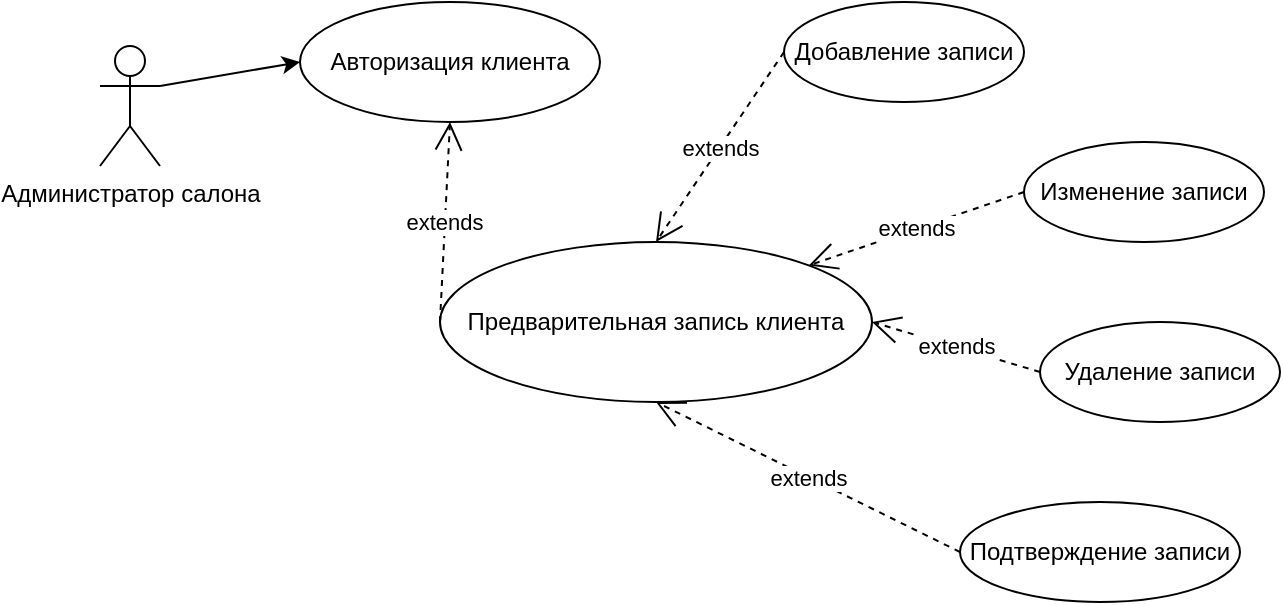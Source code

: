 <mxfile version="24.5.1" type="device">
  <diagram name="Страница — 1" id="P9DhSSIJaoqNO_CdOZDX">
    <mxGraphModel dx="861" dy="374" grid="1" gridSize="10" guides="1" tooltips="1" connect="1" arrows="1" fold="1" page="1" pageScale="1" pageWidth="827" pageHeight="1169" math="0" shadow="0">
      <root>
        <mxCell id="0" />
        <mxCell id="1" parent="0" />
        <mxCell id="Q7N_959IlvDacxbnZ_QY-1" value="Администратор салона" style="shape=umlActor;verticalLabelPosition=bottom;verticalAlign=top;html=1;outlineConnect=0;" vertex="1" parent="1">
          <mxGeometry x="60" y="342" width="30" height="60" as="geometry" />
        </mxCell>
        <mxCell id="Q7N_959IlvDacxbnZ_QY-2" value="" style="endArrow=classic;html=1;rounded=0;exitX=1;exitY=0.333;exitDx=0;exitDy=0;exitPerimeter=0;entryX=0;entryY=0.5;entryDx=0;entryDy=0;" edge="1" parent="1" source="Q7N_959IlvDacxbnZ_QY-1" target="Q7N_959IlvDacxbnZ_QY-3">
          <mxGeometry width="50" height="50" relative="1" as="geometry">
            <mxPoint x="120" y="400" as="sourcePoint" />
            <mxPoint x="170" y="350" as="targetPoint" />
          </mxGeometry>
        </mxCell>
        <mxCell id="Q7N_959IlvDacxbnZ_QY-3" value="Авторизация клиента" style="ellipse;whiteSpace=wrap;html=1;" vertex="1" parent="1">
          <mxGeometry x="160" y="320" width="150" height="60" as="geometry" />
        </mxCell>
        <mxCell id="Q7N_959IlvDacxbnZ_QY-6" value="Удаление записи" style="ellipse;whiteSpace=wrap;html=1;" vertex="1" parent="1">
          <mxGeometry x="530" y="480" width="120" height="50" as="geometry" />
        </mxCell>
        <mxCell id="Q7N_959IlvDacxbnZ_QY-8" value="Изменение записи" style="ellipse;whiteSpace=wrap;html=1;" vertex="1" parent="1">
          <mxGeometry x="522" y="390" width="120" height="50" as="geometry" />
        </mxCell>
        <mxCell id="Q7N_959IlvDacxbnZ_QY-9" value="Добавление записи" style="ellipse;whiteSpace=wrap;html=1;" vertex="1" parent="1">
          <mxGeometry x="402" y="320" width="120" height="50" as="geometry" />
        </mxCell>
        <mxCell id="Q7N_959IlvDacxbnZ_QY-12" value="Предварительная запись клиента" style="ellipse;whiteSpace=wrap;html=1;" vertex="1" parent="1">
          <mxGeometry x="230" y="440" width="216" height="80" as="geometry" />
        </mxCell>
        <mxCell id="Q7N_959IlvDacxbnZ_QY-24" value="extends" style="endArrow=open;endSize=12;dashed=1;html=1;rounded=0;exitX=0;exitY=0.5;exitDx=0;exitDy=0;entryX=0.5;entryY=0;entryDx=0;entryDy=0;" edge="1" parent="1" source="Q7N_959IlvDacxbnZ_QY-9" target="Q7N_959IlvDacxbnZ_QY-12">
          <mxGeometry width="160" relative="1" as="geometry">
            <mxPoint x="400" y="350" as="sourcePoint" />
            <mxPoint x="240" y="570" as="targetPoint" />
          </mxGeometry>
        </mxCell>
        <mxCell id="Q7N_959IlvDacxbnZ_QY-25" value="extends" style="endArrow=open;endSize=12;dashed=1;html=1;rounded=0;exitX=0;exitY=0.5;exitDx=0;exitDy=0;entryX=1;entryY=0;entryDx=0;entryDy=0;" edge="1" parent="1" source="Q7N_959IlvDacxbnZ_QY-8" target="Q7N_959IlvDacxbnZ_QY-12">
          <mxGeometry width="160" relative="1" as="geometry">
            <mxPoint x="334" y="540" as="sourcePoint" />
            <mxPoint x="494" y="540" as="targetPoint" />
          </mxGeometry>
        </mxCell>
        <mxCell id="Q7N_959IlvDacxbnZ_QY-26" value="extends" style="endArrow=open;endSize=12;dashed=1;html=1;rounded=0;exitX=0;exitY=0.5;exitDx=0;exitDy=0;entryX=1;entryY=0.5;entryDx=0;entryDy=0;" edge="1" parent="1" source="Q7N_959IlvDacxbnZ_QY-6" target="Q7N_959IlvDacxbnZ_QY-12">
          <mxGeometry width="160" relative="1" as="geometry">
            <mxPoint x="280" y="540" as="sourcePoint" />
            <mxPoint x="440" y="540" as="targetPoint" />
          </mxGeometry>
        </mxCell>
        <mxCell id="Q7N_959IlvDacxbnZ_QY-27" value="extends" style="endArrow=open;endSize=12;dashed=1;html=1;rounded=0;exitX=0;exitY=0.5;exitDx=0;exitDy=0;entryX=0.5;entryY=1;entryDx=0;entryDy=0;" edge="1" parent="1" source="Q7N_959IlvDacxbnZ_QY-30" target="Q7N_959IlvDacxbnZ_QY-12">
          <mxGeometry width="160" relative="1" as="geometry">
            <mxPoint x="485" y="585" as="sourcePoint" />
            <mxPoint x="460" y="560" as="targetPoint" />
          </mxGeometry>
        </mxCell>
        <mxCell id="Q7N_959IlvDacxbnZ_QY-28" value="extends" style="endArrow=open;endSize=12;dashed=1;html=1;rounded=0;exitX=0;exitY=0.5;exitDx=0;exitDy=0;entryX=0.5;entryY=1;entryDx=0;entryDy=0;" edge="1" parent="1" source="Q7N_959IlvDacxbnZ_QY-12" target="Q7N_959IlvDacxbnZ_QY-3">
          <mxGeometry width="160" relative="1" as="geometry">
            <mxPoint x="100" y="440" as="sourcePoint" />
            <mxPoint x="260" y="440" as="targetPoint" />
          </mxGeometry>
        </mxCell>
        <mxCell id="Q7N_959IlvDacxbnZ_QY-30" value="Подтверждение записи" style="ellipse;whiteSpace=wrap;html=1;" vertex="1" parent="1">
          <mxGeometry x="490" y="570" width="140" height="50" as="geometry" />
        </mxCell>
      </root>
    </mxGraphModel>
  </diagram>
</mxfile>
